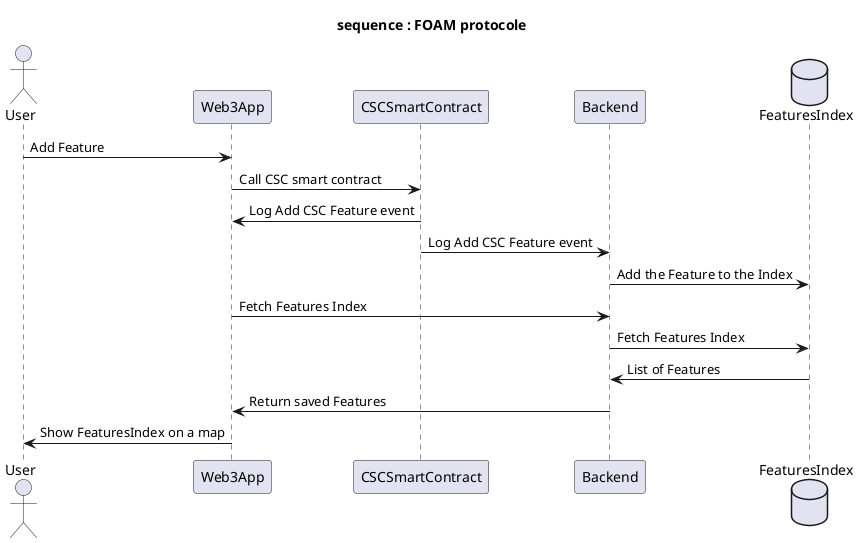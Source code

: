 @startuml seq-foam
title sequence : FOAM protocole
actor User
participant Web3App
participant CSCSmartContract
participant Backend
database FeaturesIndex

User -> Web3App : Add Feature
Web3App -> CSCSmartContract : Call CSC smart contract
CSCSmartContract -> Web3App : Log Add CSC Feature event
CSCSmartContract -> Backend : Log Add CSC Feature event
Backend -> FeaturesIndex : Add the Feature to the Index
Web3App -> Backend : Fetch Features Index 
Backend -> FeaturesIndex : Fetch Features Index 
FeaturesIndex -> Backend : List of Features 
Backend -> Web3App : Return saved Features
Web3App -> User : Show FeaturesIndex on a map
@enduml